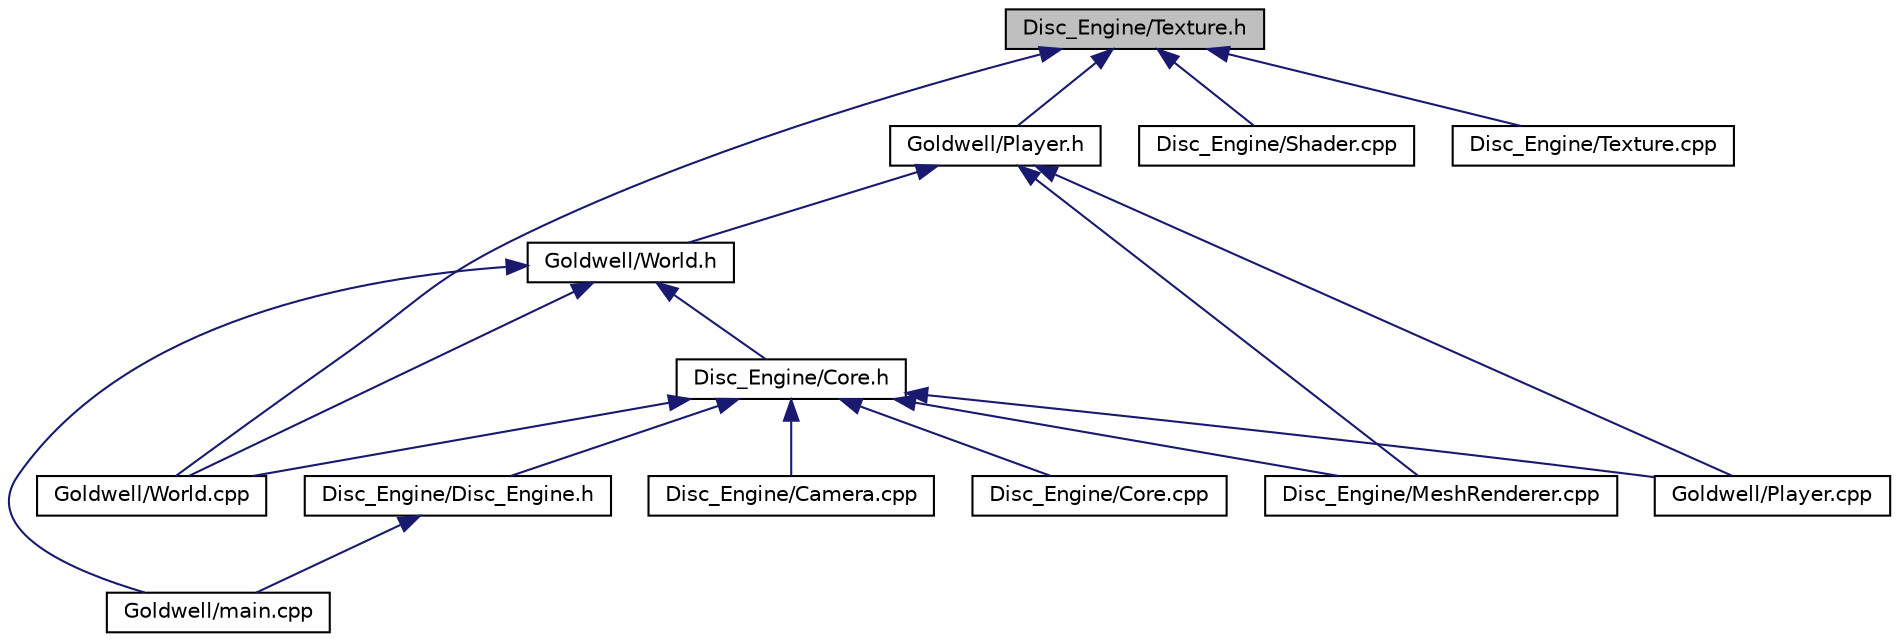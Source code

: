 digraph "Disc_Engine/Texture.h"
{
  edge [fontname="Helvetica",fontsize="10",labelfontname="Helvetica",labelfontsize="10"];
  node [fontname="Helvetica",fontsize="10",shape=record];
  Node6 [label="Disc_Engine/Texture.h",height=0.2,width=0.4,color="black", fillcolor="grey75", style="filled", fontcolor="black"];
  Node6 -> Node7 [dir="back",color="midnightblue",fontsize="10",style="solid"];
  Node7 [label="Goldwell/Player.h",height=0.2,width=0.4,color="black", fillcolor="white", style="filled",URL="$_player_8h.html"];
  Node7 -> Node8 [dir="back",color="midnightblue",fontsize="10",style="solid"];
  Node8 [label="Goldwell/World.h",height=0.2,width=0.4,color="black", fillcolor="white", style="filled",URL="$_world_8h.html"];
  Node8 -> Node9 [dir="back",color="midnightblue",fontsize="10",style="solid"];
  Node9 [label="Disc_Engine/Core.h",height=0.2,width=0.4,color="black", fillcolor="white", style="filled",URL="$_core_8h.html"];
  Node9 -> Node10 [dir="back",color="midnightblue",fontsize="10",style="solid"];
  Node10 [label="Disc_Engine/Camera.cpp",height=0.2,width=0.4,color="black", fillcolor="white", style="filled",URL="$_camera_8cpp.html"];
  Node9 -> Node11 [dir="back",color="midnightblue",fontsize="10",style="solid"];
  Node11 [label="Disc_Engine/Core.cpp",height=0.2,width=0.4,color="black", fillcolor="white", style="filled",URL="$_core_8cpp.html"];
  Node9 -> Node12 [dir="back",color="midnightblue",fontsize="10",style="solid"];
  Node12 [label="Disc_Engine/Disc_Engine.h",height=0.2,width=0.4,color="black", fillcolor="white", style="filled",URL="$_disc___engine_8h.html"];
  Node12 -> Node13 [dir="back",color="midnightblue",fontsize="10",style="solid"];
  Node13 [label="Goldwell/main.cpp",height=0.2,width=0.4,color="black", fillcolor="white", style="filled",URL="$main_8cpp.html"];
  Node9 -> Node14 [dir="back",color="midnightblue",fontsize="10",style="solid"];
  Node14 [label="Disc_Engine/MeshRenderer.cpp",height=0.2,width=0.4,color="black", fillcolor="white", style="filled",URL="$_mesh_renderer_8cpp.html"];
  Node9 -> Node15 [dir="back",color="midnightblue",fontsize="10",style="solid"];
  Node15 [label="Goldwell/Player.cpp",height=0.2,width=0.4,color="black", fillcolor="white", style="filled",URL="$_player_8cpp.html"];
  Node9 -> Node16 [dir="back",color="midnightblue",fontsize="10",style="solid"];
  Node16 [label="Goldwell/World.cpp",height=0.2,width=0.4,color="black", fillcolor="white", style="filled",URL="$_world_8cpp.html"];
  Node8 -> Node13 [dir="back",color="midnightblue",fontsize="10",style="solid"];
  Node8 -> Node16 [dir="back",color="midnightblue",fontsize="10",style="solid"];
  Node7 -> Node14 [dir="back",color="midnightblue",fontsize="10",style="solid"];
  Node7 -> Node15 [dir="back",color="midnightblue",fontsize="10",style="solid"];
  Node6 -> Node17 [dir="back",color="midnightblue",fontsize="10",style="solid"];
  Node17 [label="Disc_Engine/Shader.cpp",height=0.2,width=0.4,color="black", fillcolor="white", style="filled",URL="$_shader_8cpp.html"];
  Node6 -> Node18 [dir="back",color="midnightblue",fontsize="10",style="solid"];
  Node18 [label="Disc_Engine/Texture.cpp",height=0.2,width=0.4,color="black", fillcolor="white", style="filled",URL="$_texture_8cpp.html"];
  Node6 -> Node16 [dir="back",color="midnightblue",fontsize="10",style="solid"];
}
